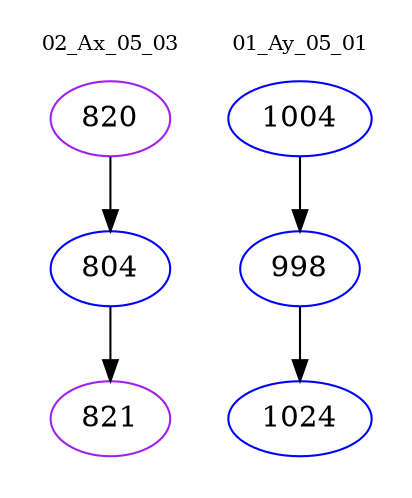 digraph{
subgraph cluster_0 {
color = white
label = "02_Ax_05_03";
fontsize=10;
T0_820 [label="820", color="purple"]
T0_820 -> T0_804 [color="black"]
T0_804 [label="804", color="blue"]
T0_804 -> T0_821 [color="black"]
T0_821 [label="821", color="purple"]
}
subgraph cluster_1 {
color = white
label = "01_Ay_05_01";
fontsize=10;
T1_1004 [label="1004", color="blue"]
T1_1004 -> T1_998 [color="black"]
T1_998 [label="998", color="blue"]
T1_998 -> T1_1024 [color="black"]
T1_1024 [label="1024", color="blue"]
}
}
